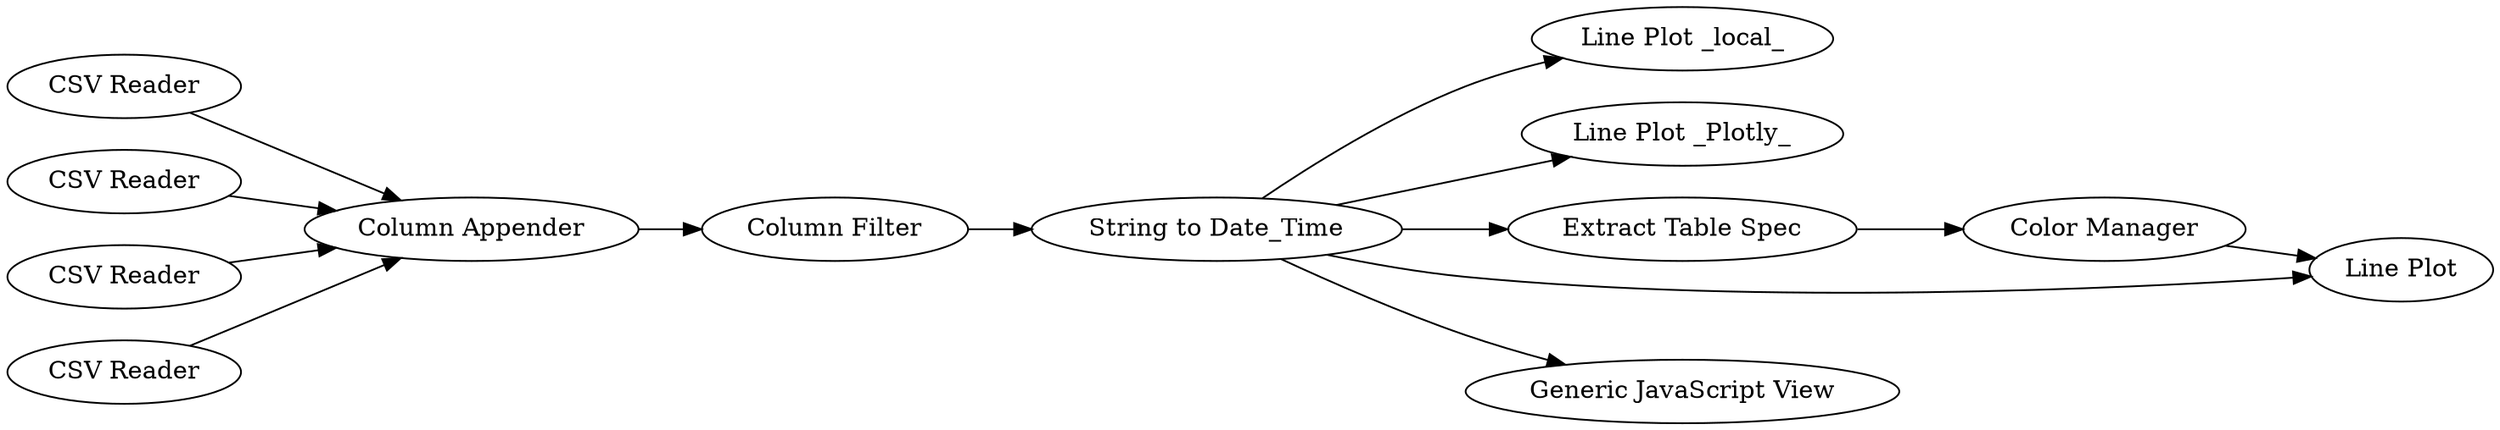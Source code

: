 digraph {
	11 -> 15
	8 -> 15
	9 -> 15
	17 -> 21
	15 -> 16
	17 -> 2
	17 -> 19
	19 -> 20
	17 -> 18
	20 -> 18
	16 -> 17
	17 -> 22
	10 -> 15
	16 [label="Column Filter"]
	20 [label="Color Manager"]
	22 [label="Generic JavaScript View"]
	9 [label="CSV Reader"]
	11 [label="CSV Reader"]
	18 [label="Line Plot"]
	21 [label="Line Plot _local_"]
	8 [label="CSV Reader"]
	15 [label="Column Appender"]
	17 [label="String to Date_Time"]
	2 [label="Line Plot _Plotly_"]
	10 [label="CSV Reader"]
	19 [label="Extract Table Spec"]
	rankdir=LR
}
